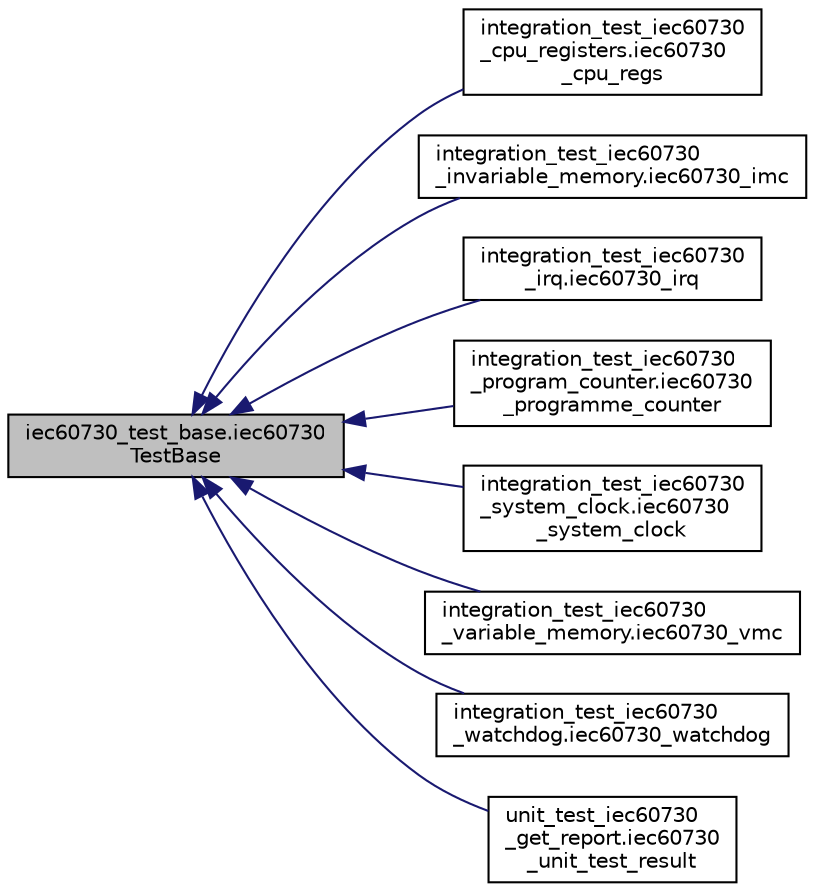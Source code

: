 digraph "iec60730_test_base.iec60730TestBase"
{
 // LATEX_PDF_SIZE
  edge [fontname="Helvetica",fontsize="10",labelfontname="Helvetica",labelfontsize="10"];
  node [fontname="Helvetica",fontsize="10",shape=record];
  rankdir="LR";
  Node1 [label="iec60730_test_base.iec60730\lTestBase",height=0.2,width=0.4,color="black", fillcolor="grey75", style="filled", fontcolor="black",tooltip=" "];
  Node1 -> Node2 [dir="back",color="midnightblue",fontsize="10",style="solid",fontname="Helvetica"];
  Node2 [label="integration_test_iec60730\l_cpu_registers.iec60730\l_cpu_regs",height=0.2,width=0.4,color="black", fillcolor="white", style="filled",URL="$classintegration__test__iec60730__cpu__registers_1_1iec60730__cpu__regs.html",tooltip="IEC60730 CPU Register Check Tests."];
  Node1 -> Node3 [dir="back",color="midnightblue",fontsize="10",style="solid",fontname="Helvetica"];
  Node3 [label="integration_test_iec60730\l_invariable_memory.iec60730_imc",height=0.2,width=0.4,color="black", fillcolor="white", style="filled",URL="$classintegration__test__iec60730__invariable__memory_1_1iec60730__imc.html",tooltip="IEC60730 Invariable Memory Plausibility Verification Tests."];
  Node1 -> Node4 [dir="back",color="midnightblue",fontsize="10",style="solid",fontname="Helvetica"];
  Node4 [label="integration_test_iec60730\l_irq.iec60730_irq",height=0.2,width=0.4,color="black", fillcolor="white", style="filled",URL="$classintegration__test__iec60730__irq_1_1iec60730__irq.html",tooltip="IEC60730 IRQ Plausibility Verification Tests."];
  Node1 -> Node5 [dir="back",color="midnightblue",fontsize="10",style="solid",fontname="Helvetica"];
  Node5 [label="integration_test_iec60730\l_program_counter.iec60730\l_programme_counter",height=0.2,width=0.4,color="black", fillcolor="white", style="filled",URL="$classintegration__test__iec60730__program__counter_1_1iec60730__programme__counter.html",tooltip="IEC60730 CPU Program counter Tests."];
  Node1 -> Node6 [dir="back",color="midnightblue",fontsize="10",style="solid",fontname="Helvetica"];
  Node6 [label="integration_test_iec60730\l_system_clock.iec60730\l_system_clock",height=0.2,width=0.4,color="black", fillcolor="white", style="filled",URL="$classintegration__test__iec60730__system__clock_1_1iec60730__system__clock.html",tooltip="IEC60730 System Clock Verification Tests."];
  Node1 -> Node7 [dir="back",color="midnightblue",fontsize="10",style="solid",fontname="Helvetica"];
  Node7 [label="integration_test_iec60730\l_variable_memory.iec60730_vmc",height=0.2,width=0.4,color="black", fillcolor="white", style="filled",URL="$classintegration__test__iec60730__variable__memory_1_1iec60730__vmc.html",tooltip="IEC60730 Variable Memory Plausibility Verification Tests."];
  Node1 -> Node8 [dir="back",color="midnightblue",fontsize="10",style="solid",fontname="Helvetica"];
  Node8 [label="integration_test_iec60730\l_watchdog.iec60730_watchdog",height=0.2,width=0.4,color="black", fillcolor="white", style="filled",URL="$classintegration__test__iec60730__watchdog_1_1iec60730__watchdog.html",tooltip="IEC60730 Watchdog Verification Tests."];
  Node1 -> Node9 [dir="back",color="midnightblue",fontsize="10",style="solid",fontname="Helvetica"];
  Node9 [label="unit_test_iec60730\l_get_report.iec60730\l_unit_test_result",height=0.2,width=0.4,color="black", fillcolor="white", style="filled",URL="$classunit__test__iec60730__get__report_1_1iec60730__unit__test__result.html",tooltip="IEC60730 get unit test result."];
}
